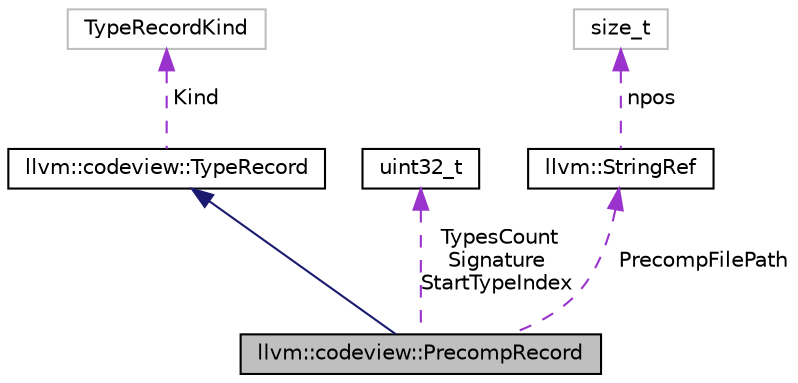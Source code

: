 digraph "llvm::codeview::PrecompRecord"
{
 // LATEX_PDF_SIZE
  bgcolor="transparent";
  edge [fontname="Helvetica",fontsize="10",labelfontname="Helvetica",labelfontsize="10"];
  node [fontname="Helvetica",fontsize="10",shape=record];
  Node1 [label="llvm::codeview::PrecompRecord",height=0.2,width=0.4,color="black", fillcolor="grey75", style="filled", fontcolor="black",tooltip=" "];
  Node2 -> Node1 [dir="back",color="midnightblue",fontsize="10",style="solid",fontname="Helvetica"];
  Node2 [label="llvm::codeview::TypeRecord",height=0.2,width=0.4,color="black",URL="$classllvm_1_1codeview_1_1TypeRecord.html",tooltip=" "];
  Node3 -> Node2 [dir="back",color="darkorchid3",fontsize="10",style="dashed",label=" Kind" ,fontname="Helvetica"];
  Node3 [label="TypeRecordKind",height=0.2,width=0.4,color="grey75",tooltip=" "];
  Node4 -> Node1 [dir="back",color="darkorchid3",fontsize="10",style="dashed",label=" TypesCount\nSignature\nStartTypeIndex" ,fontname="Helvetica"];
  Node4 [label="uint32_t",height=0.2,width=0.4,color="black",URL="$classuint32__t.html",tooltip=" "];
  Node5 -> Node1 [dir="back",color="darkorchid3",fontsize="10",style="dashed",label=" PrecompFilePath" ,fontname="Helvetica"];
  Node5 [label="llvm::StringRef",height=0.2,width=0.4,color="black",URL="$classllvm_1_1StringRef.html",tooltip="StringRef - Represent a constant reference to a string, i.e."];
  Node6 -> Node5 [dir="back",color="darkorchid3",fontsize="10",style="dashed",label=" npos" ,fontname="Helvetica"];
  Node6 [label="size_t",height=0.2,width=0.4,color="grey75",tooltip=" "];
}
